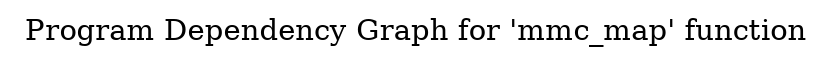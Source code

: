 digraph "Program Dependency Graph for 'mmc_map' function" {
	label="Program Dependency Graph for 'mmc_map' function";

}
